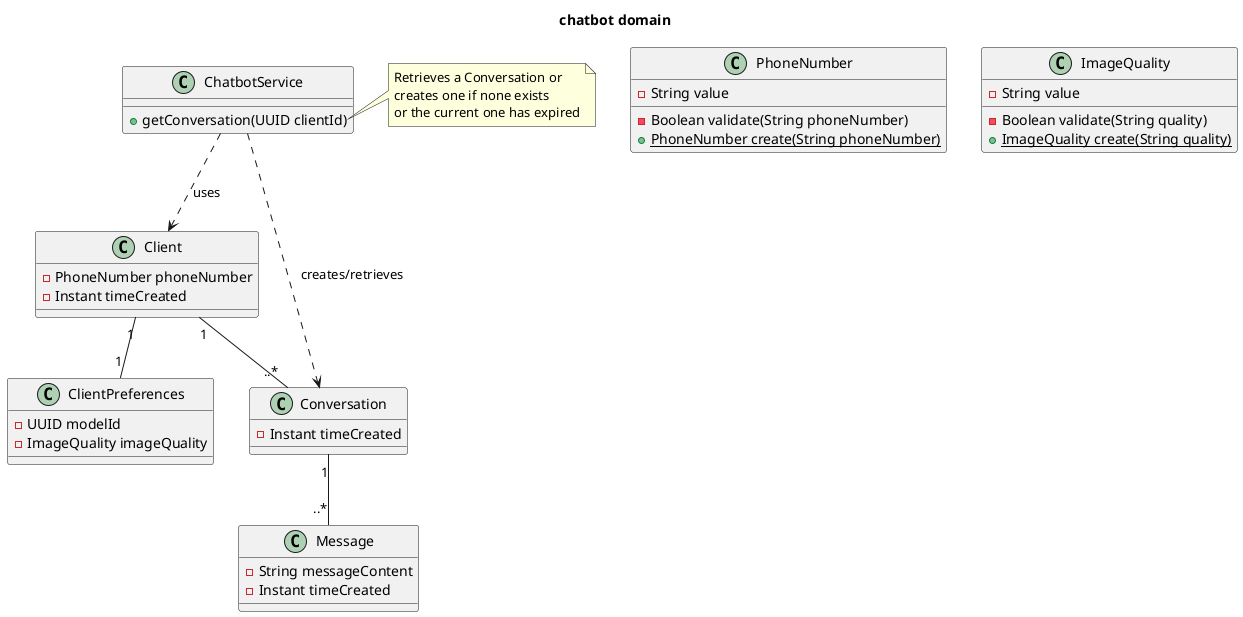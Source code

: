@startuml
title chatbot domain

'=== Entities ===
class Client {
    -PhoneNumber phoneNumber
    -Instant timeCreated
}

class Conversation {
    -Instant timeCreated
}

class Message {
    -String messageContent
    -Instant timeCreated
}

'=== Entities ===
class ClientPreferences {
    -UUID modelId
    -ImageQuality imageQuality
}

'=== VALUE OBJECTS ===
class PhoneNumber {
    -String value
    -Boolean validate(String phoneNumber)
    {static}+PhoneNumber create(String phoneNumber)
}

class ImageQuality {
    -String value
    -Boolean validate(String quality)
    {static}+ImageQuality create(String quality)
}

'=== SERVICES ===
class ChatbotService {
    +getConversation(UUID clientId)
}

note right of ChatbotService::getConversation
Retrieves a Conversation or
creates one if none exists
or the current one has expired
end note

'=== ASSOCIATIONS ===
Client "1" -- "..*" Conversation
Client "1" -- "1" ClientPreferences
Conversation "1" -- "..*" Message

ChatbotService ..> Client : uses
ChatbotService ..> Conversation : creates/retrieves

@enduml